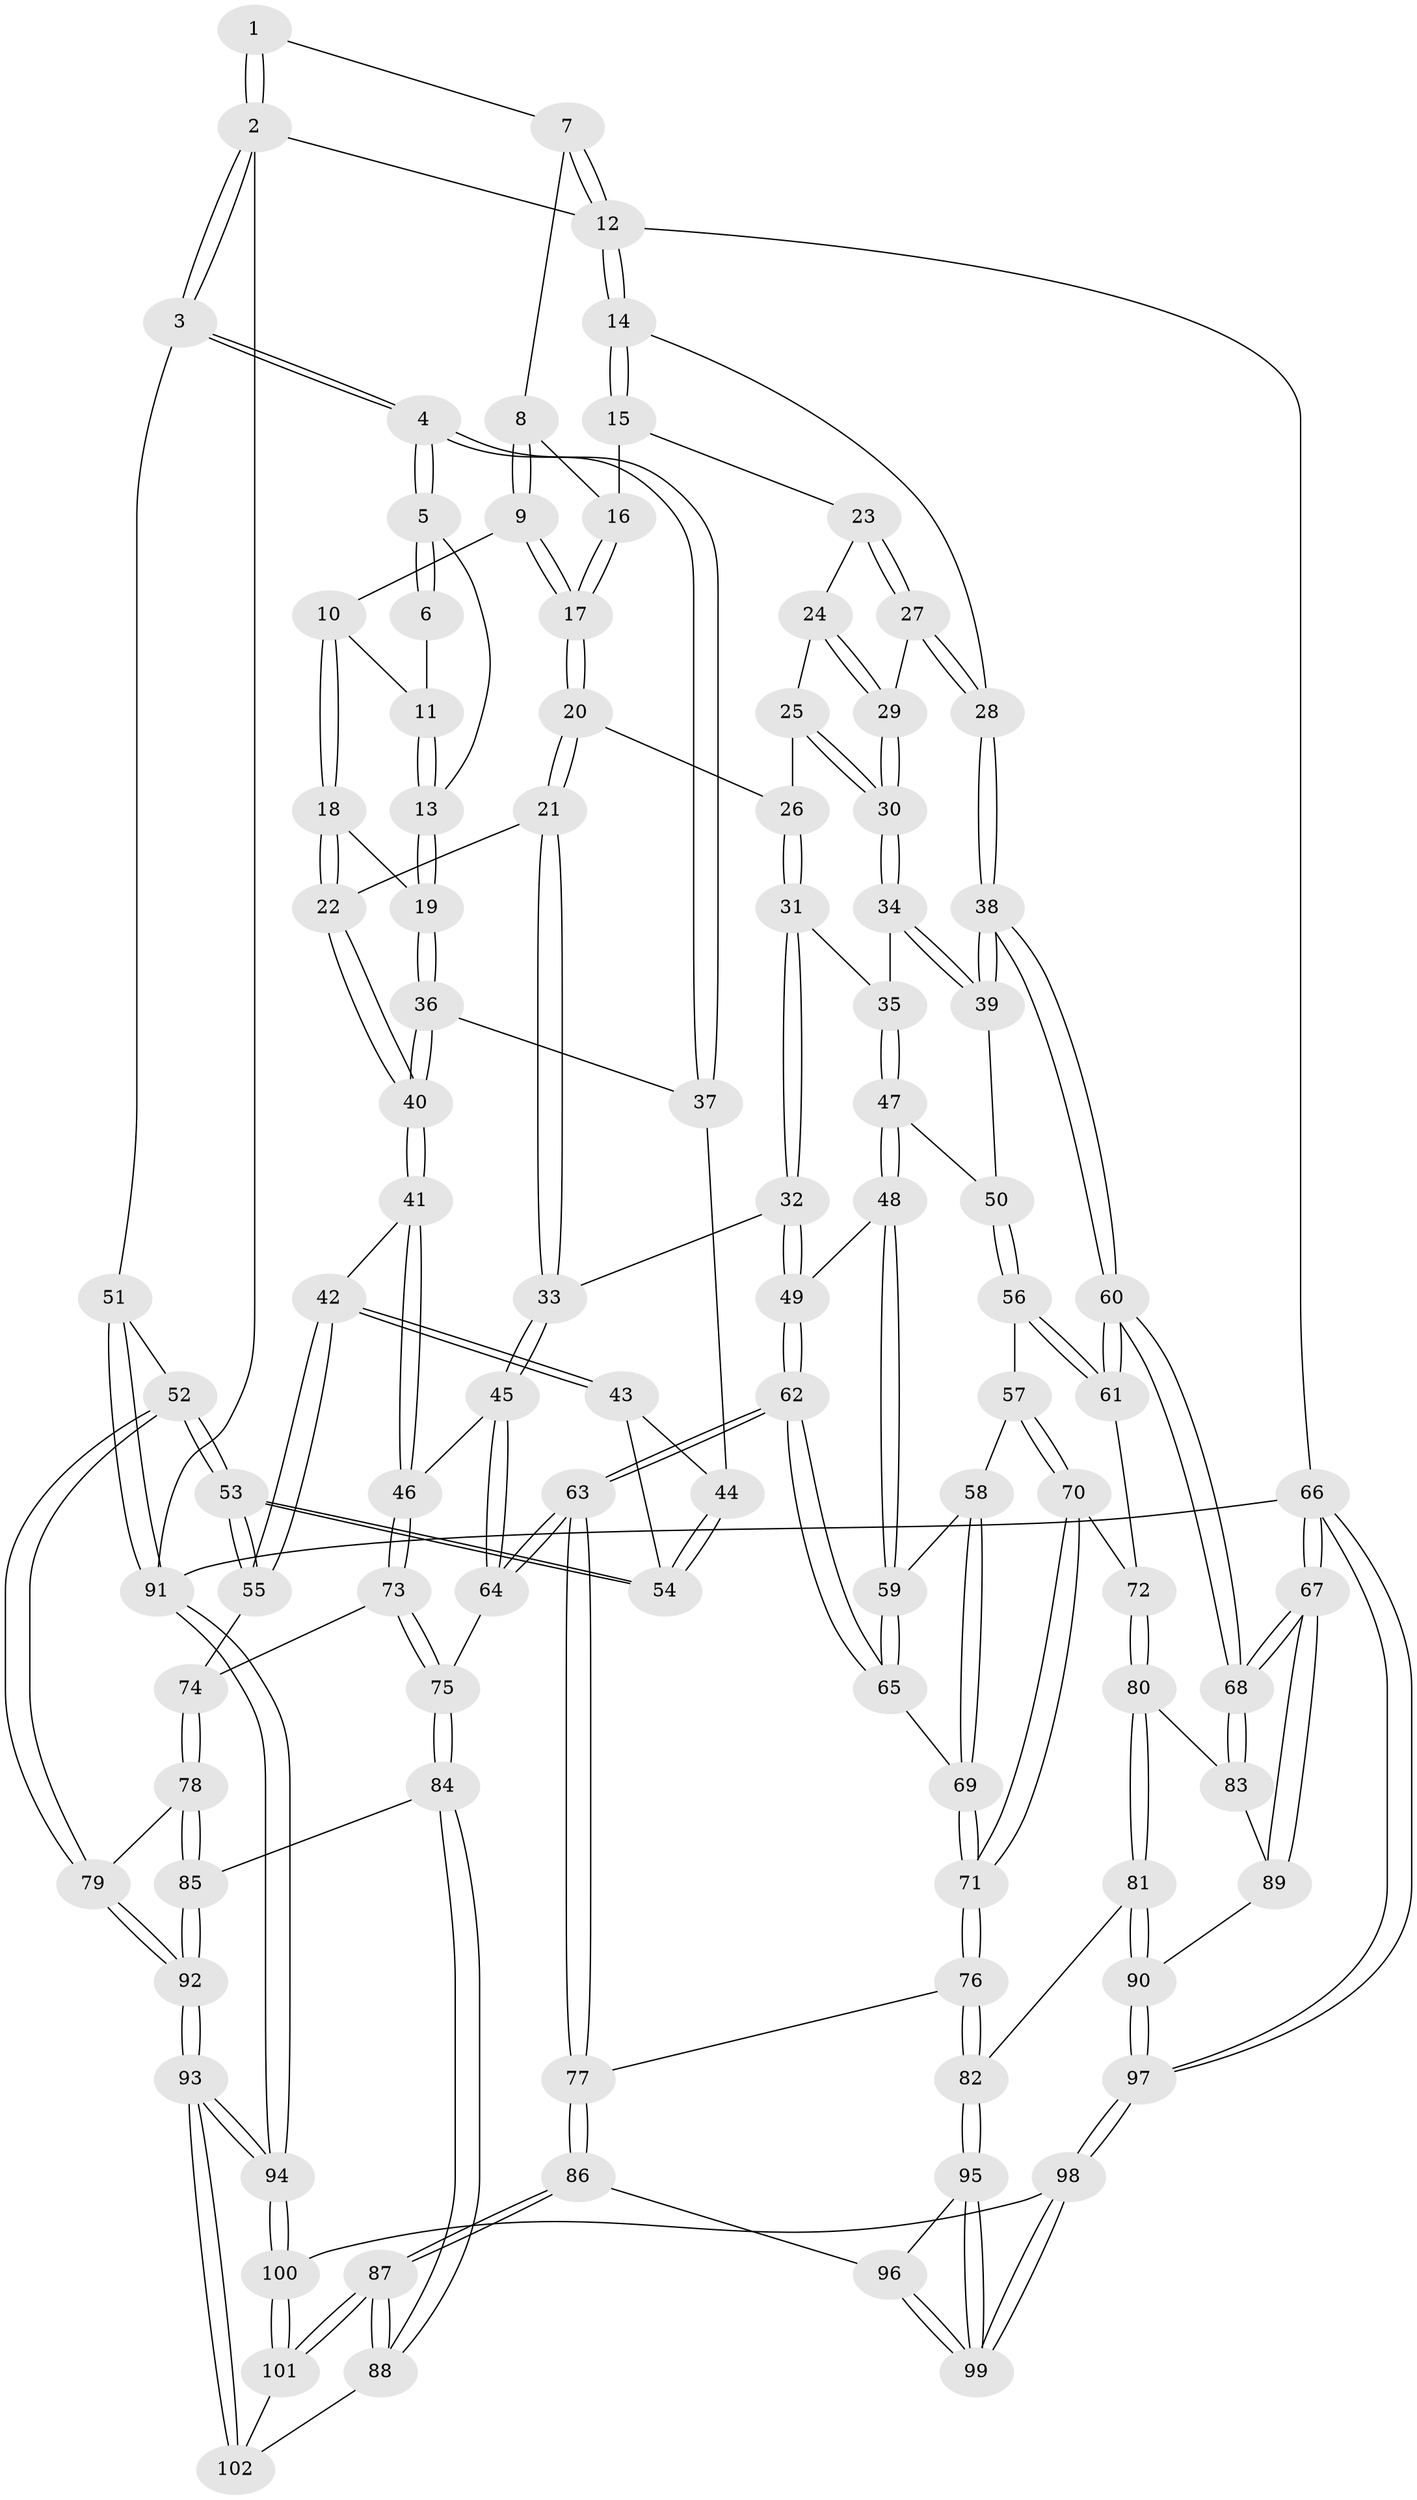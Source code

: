 // Generated by graph-tools (version 1.1) at 2025/03/03/09/25 03:03:20]
// undirected, 102 vertices, 252 edges
graph export_dot {
graph [start="1"]
  node [color=gray90,style=filled];
  1 [pos="+0.3769721803732716+0"];
  2 [pos="+0+0"];
  3 [pos="+0+0.16757906451485183"];
  4 [pos="+0+0.1720049654251518"];
  5 [pos="+0.079303472724701+0.17664383619428448"];
  6 [pos="+0.37607236758351525+0"];
  7 [pos="+0.7420260850671742+0"];
  8 [pos="+0.7406727408207533+0"];
  9 [pos="+0.48723288460067327+0.11416195025751495"];
  10 [pos="+0.43862755384645086+0.09652509184736117"];
  11 [pos="+0.3717617952776127+0"];
  12 [pos="+1+0"];
  13 [pos="+0.1791655155365059+0.1811382615918371"];
  14 [pos="+1+0.11767596558386113"];
  15 [pos="+0.7892222000246626+0.05376844063519215"];
  16 [pos="+0.7486623667191366+0"];
  17 [pos="+0.5722782591371004+0.18306847418806685"];
  18 [pos="+0.33579833602438264+0.28047371576872704"];
  19 [pos="+0.33394402435176845+0.2800545189759486"];
  20 [pos="+0.5826402419155202+0.23310369767600886"];
  21 [pos="+0.47710162508090287+0.343489091192816"];
  22 [pos="+0.38255893855689466+0.32437507225349965"];
  23 [pos="+0.7915843833651532+0.06333305707284251"];
  24 [pos="+0.7355223841163707+0.20558257221045634"];
  25 [pos="+0.6998297377977376+0.26236880067155544"];
  26 [pos="+0.6816327610123658+0.2654328868200161"];
  27 [pos="+0.9567351985306752+0.24773393143623257"];
  28 [pos="+1+0.3006853922558421"];
  29 [pos="+0.9306931197714526+0.259339790280986"];
  30 [pos="+0.8024296414819083+0.3331671301875877"];
  31 [pos="+0.6552430328145278+0.40854190110513056"];
  32 [pos="+0.5729069340978629+0.48237637469770966"];
  33 [pos="+0.5546287835808356+0.4759251463438679"];
  34 [pos="+0.8010122942322625+0.34813706103243447"];
  35 [pos="+0.7717671457186127+0.41080953892300026"];
  36 [pos="+0.20691941997268667+0.4032883732608268"];
  37 [pos="+0.18751961663671748+0.40972494117687686"];
  38 [pos="+1+0.325831318238274"];
  39 [pos="+0.9406861728724311+0.4730784346115305"];
  40 [pos="+0.32273965111200126+0.4904112040819175"];
  41 [pos="+0.3179952802680448+0.5836307140140309"];
  42 [pos="+0.2806448302195623+0.5885709443816101"];
  43 [pos="+0.21046900331215132+0.49377896714325165"];
  44 [pos="+0.18370832872652812+0.43887459196637885"];
  45 [pos="+0.4003210798411384+0.5915293713781783"];
  46 [pos="+0.3364140911251393+0.5937623935036576"];
  47 [pos="+0.7833755073612835+0.46987998273391335"];
  48 [pos="+0.7295469880475312+0.5602547772314934"];
  49 [pos="+0.5900728917859671+0.5024491515301985"];
  50 [pos="+0.9258153559638883+0.48687424611295965"];
  51 [pos="+0+0.5990703361212983"];
  52 [pos="+0+0.6074642022955953"];
  53 [pos="+0+0.6069438867262353"];
  54 [pos="+0.09806954133193213+0.5091119830089598"];
  55 [pos="+0.17865151174177235+0.6358333307377944"];
  56 [pos="+0.9043437798079329+0.5536599105811592"];
  57 [pos="+0.8006787667278382+0.6117847044358883"];
  58 [pos="+0.7859306165808378+0.6082918427585454"];
  59 [pos="+0.7355451514452875+0.5720875164003104"];
  60 [pos="+1+0.6775745522576109"];
  61 [pos="+0.9929031579936156+0.6914426324097624"];
  62 [pos="+0.5742480856707453+0.7253225834063634"];
  63 [pos="+0.5658434281640705+0.7372321800747215"];
  64 [pos="+0.4999611335454653+0.6925005524733978"];
  65 [pos="+0.6584034841447544+0.6845187738916408"];
  66 [pos="+1+1"];
  67 [pos="+1+1"];
  68 [pos="+1+0.9687211076293114"];
  69 [pos="+0.7445963294751398+0.7236969879059008"];
  70 [pos="+0.8289547937997844+0.6505042848536545"];
  71 [pos="+0.7720740349807043+0.8008211483550493"];
  72 [pos="+0.9273556626360403+0.7280791474354429"];
  73 [pos="+0.3490467561813829+0.7581169554942965"];
  74 [pos="+0.20705821577642292+0.7527589423340126"];
  75 [pos="+0.35292461878679027+0.7665862042173028"];
  76 [pos="+0.7722614981566168+0.8019459142619949"];
  77 [pos="+0.5672738473556717+0.799291751628503"];
  78 [pos="+0.2017372847680941+0.7792297551448195"];
  79 [pos="+0.12137928018438977+0.8359795999541748"];
  80 [pos="+0.9237750237765635+0.734412743882626"];
  81 [pos="+0.8119550956863826+0.8354057970426663"];
  82 [pos="+0.8111920705520591+0.835381168286045"];
  83 [pos="+0.9617159124755303+0.8224999902019194"];
  84 [pos="+0.3745516448086235+0.8531750849846972"];
  85 [pos="+0.2816981330704435+0.8673460905394135"];
  86 [pos="+0.5574461331932075+0.8200051737176876"];
  87 [pos="+0.4820370548086431+0.9023095720099534"];
  88 [pos="+0.3918748161480103+0.8649915720804892"];
  89 [pos="+0.9509267308507519+0.8592116198042918"];
  90 [pos="+0.8806296178661155+0.9027388627358094"];
  91 [pos="+0+1"];
  92 [pos="+0.11270967366993379+1"];
  93 [pos="+0+1"];
  94 [pos="+0+1"];
  95 [pos="+0.7811692703130528+0.8754875273676515"];
  96 [pos="+0.6753068815223507+0.9038250911281218"];
  97 [pos="+1+1"];
  98 [pos="+0.6931482828789749+1"];
  99 [pos="+0.7025472541590025+1"];
  100 [pos="+0.534171698997378+1"];
  101 [pos="+0.5039382254750424+1"];
  102 [pos="+0.30811721521878654+0.9758558381581606"];
  1 -- 2;
  1 -- 2;
  1 -- 7;
  2 -- 3;
  2 -- 3;
  2 -- 12;
  2 -- 91;
  3 -- 4;
  3 -- 4;
  3 -- 51;
  4 -- 5;
  4 -- 5;
  4 -- 37;
  4 -- 37;
  5 -- 6;
  5 -- 6;
  5 -- 13;
  6 -- 11;
  7 -- 8;
  7 -- 12;
  7 -- 12;
  8 -- 9;
  8 -- 9;
  8 -- 16;
  9 -- 10;
  9 -- 17;
  9 -- 17;
  10 -- 11;
  10 -- 18;
  10 -- 18;
  11 -- 13;
  11 -- 13;
  12 -- 14;
  12 -- 14;
  12 -- 66;
  13 -- 19;
  13 -- 19;
  14 -- 15;
  14 -- 15;
  14 -- 28;
  15 -- 16;
  15 -- 23;
  16 -- 17;
  16 -- 17;
  17 -- 20;
  17 -- 20;
  18 -- 19;
  18 -- 22;
  18 -- 22;
  19 -- 36;
  19 -- 36;
  20 -- 21;
  20 -- 21;
  20 -- 26;
  21 -- 22;
  21 -- 33;
  21 -- 33;
  22 -- 40;
  22 -- 40;
  23 -- 24;
  23 -- 27;
  23 -- 27;
  24 -- 25;
  24 -- 29;
  24 -- 29;
  25 -- 26;
  25 -- 30;
  25 -- 30;
  26 -- 31;
  26 -- 31;
  27 -- 28;
  27 -- 28;
  27 -- 29;
  28 -- 38;
  28 -- 38;
  29 -- 30;
  29 -- 30;
  30 -- 34;
  30 -- 34;
  31 -- 32;
  31 -- 32;
  31 -- 35;
  32 -- 33;
  32 -- 49;
  32 -- 49;
  33 -- 45;
  33 -- 45;
  34 -- 35;
  34 -- 39;
  34 -- 39;
  35 -- 47;
  35 -- 47;
  36 -- 37;
  36 -- 40;
  36 -- 40;
  37 -- 44;
  38 -- 39;
  38 -- 39;
  38 -- 60;
  38 -- 60;
  39 -- 50;
  40 -- 41;
  40 -- 41;
  41 -- 42;
  41 -- 46;
  41 -- 46;
  42 -- 43;
  42 -- 43;
  42 -- 55;
  42 -- 55;
  43 -- 44;
  43 -- 54;
  44 -- 54;
  44 -- 54;
  45 -- 46;
  45 -- 64;
  45 -- 64;
  46 -- 73;
  46 -- 73;
  47 -- 48;
  47 -- 48;
  47 -- 50;
  48 -- 49;
  48 -- 59;
  48 -- 59;
  49 -- 62;
  49 -- 62;
  50 -- 56;
  50 -- 56;
  51 -- 52;
  51 -- 91;
  51 -- 91;
  52 -- 53;
  52 -- 53;
  52 -- 79;
  52 -- 79;
  53 -- 54;
  53 -- 54;
  53 -- 55;
  53 -- 55;
  55 -- 74;
  56 -- 57;
  56 -- 61;
  56 -- 61;
  57 -- 58;
  57 -- 70;
  57 -- 70;
  58 -- 59;
  58 -- 69;
  58 -- 69;
  59 -- 65;
  59 -- 65;
  60 -- 61;
  60 -- 61;
  60 -- 68;
  60 -- 68;
  61 -- 72;
  62 -- 63;
  62 -- 63;
  62 -- 65;
  62 -- 65;
  63 -- 64;
  63 -- 64;
  63 -- 77;
  63 -- 77;
  64 -- 75;
  65 -- 69;
  66 -- 67;
  66 -- 67;
  66 -- 97;
  66 -- 97;
  66 -- 91;
  67 -- 68;
  67 -- 68;
  67 -- 89;
  67 -- 89;
  68 -- 83;
  68 -- 83;
  69 -- 71;
  69 -- 71;
  70 -- 71;
  70 -- 71;
  70 -- 72;
  71 -- 76;
  71 -- 76;
  72 -- 80;
  72 -- 80;
  73 -- 74;
  73 -- 75;
  73 -- 75;
  74 -- 78;
  74 -- 78;
  75 -- 84;
  75 -- 84;
  76 -- 77;
  76 -- 82;
  76 -- 82;
  77 -- 86;
  77 -- 86;
  78 -- 79;
  78 -- 85;
  78 -- 85;
  79 -- 92;
  79 -- 92;
  80 -- 81;
  80 -- 81;
  80 -- 83;
  81 -- 82;
  81 -- 90;
  81 -- 90;
  82 -- 95;
  82 -- 95;
  83 -- 89;
  84 -- 85;
  84 -- 88;
  84 -- 88;
  85 -- 92;
  85 -- 92;
  86 -- 87;
  86 -- 87;
  86 -- 96;
  87 -- 88;
  87 -- 88;
  87 -- 101;
  87 -- 101;
  88 -- 102;
  89 -- 90;
  90 -- 97;
  90 -- 97;
  91 -- 94;
  91 -- 94;
  92 -- 93;
  92 -- 93;
  93 -- 94;
  93 -- 94;
  93 -- 102;
  93 -- 102;
  94 -- 100;
  94 -- 100;
  95 -- 96;
  95 -- 99;
  95 -- 99;
  96 -- 99;
  96 -- 99;
  97 -- 98;
  97 -- 98;
  98 -- 99;
  98 -- 99;
  98 -- 100;
  100 -- 101;
  100 -- 101;
  101 -- 102;
}
